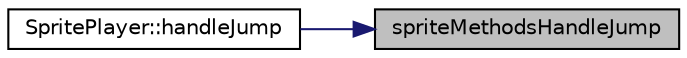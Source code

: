 digraph "spriteMethodsHandleJump"
{
 // LATEX_PDF_SIZE
  edge [fontname="Helvetica",fontsize="10",labelfontname="Helvetica",labelfontsize="10"];
  node [fontname="Helvetica",fontsize="10",shape=record];
  rankdir="RL";
  Node1 [label="spriteMethodsHandleJump",height=0.2,width=0.4,color="black", fillcolor="grey75", style="filled", fontcolor="black",tooltip=" "];
  Node1 -> Node2 [dir="back",color="midnightblue",fontsize="10",style="solid",fontname="Helvetica"];
  Node2 [label="SpritePlayer::handleJump",height=0.2,width=0.4,color="black", fillcolor="white", style="filled",URL="$class_sprite_player.html#ad7aa7cff9ea60bf3a7ab7138a47fffd8",tooltip=" "];
}
